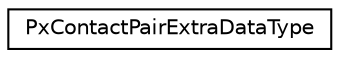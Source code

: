 digraph "Graphical Class Hierarchy"
{
  edge [fontname="Helvetica",fontsize="10",labelfontname="Helvetica",labelfontsize="10"];
  node [fontname="Helvetica",fontsize="10",shape=record];
  rankdir="LR";
  Node0 [label="PxContactPairExtraDataType",height=0.2,width=0.4,color="black", fillcolor="white", style="filled",URL="$structPxContactPairExtraDataType.html",tooltip="Extra data item types for contact pairs. "];
}
